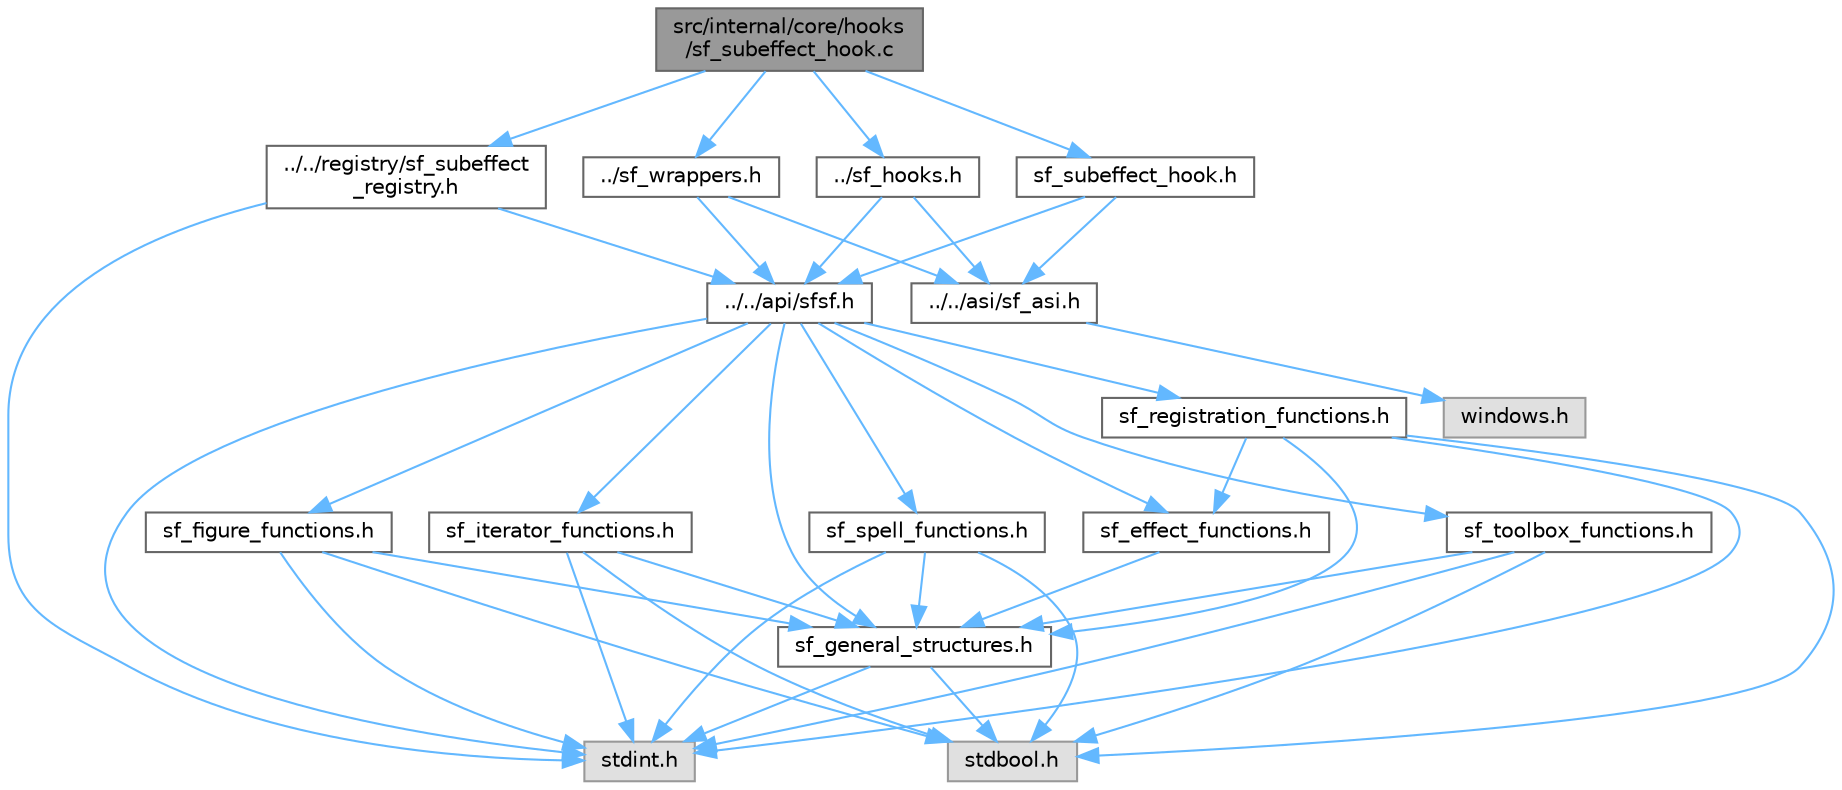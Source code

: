 digraph "src/internal/core/hooks/sf_subeffect_hook.c"
{
 // LATEX_PDF_SIZE
  bgcolor="transparent";
  edge [fontname=Helvetica,fontsize=10,labelfontname=Helvetica,labelfontsize=10];
  node [fontname=Helvetica,fontsize=10,shape=box,height=0.2,width=0.4];
  Node1 [id="Node000001",label="src/internal/core/hooks\l/sf_subeffect_hook.c",height=0.2,width=0.4,color="gray40", fillcolor="grey60", style="filled", fontcolor="black",tooltip=" "];
  Node1 -> Node2 [id="edge1_Node000001_Node000002",color="steelblue1",style="solid",tooltip=" "];
  Node2 [id="Node000002",label="../../registry/sf_subeffect\l_registry.h",height=0.2,width=0.4,color="grey40", fillcolor="white", style="filled",URL="$sf__subeffect__registry_8h.html",tooltip=" "];
  Node2 -> Node3 [id="edge2_Node000002_Node000003",color="steelblue1",style="solid",tooltip=" "];
  Node3 [id="Node000003",label="stdint.h",height=0.2,width=0.4,color="grey60", fillcolor="#E0E0E0", style="filled",tooltip=" "];
  Node2 -> Node4 [id="edge3_Node000002_Node000004",color="steelblue1",style="solid",tooltip=" "];
  Node4 [id="Node000004",label="../../api/sfsf.h",height=0.2,width=0.4,color="grey40", fillcolor="white", style="filled",URL="$sfsf_8h.html",tooltip=" "];
  Node4 -> Node5 [id="edge4_Node000004_Node000005",color="steelblue1",style="solid",tooltip=" "];
  Node5 [id="Node000005",label="sf_general_structures.h",height=0.2,width=0.4,color="grey40", fillcolor="white", style="filled",URL="$sf__general__structures_8h.html",tooltip=" "];
  Node5 -> Node3 [id="edge5_Node000005_Node000003",color="steelblue1",style="solid",tooltip=" "];
  Node5 -> Node6 [id="edge6_Node000005_Node000006",color="steelblue1",style="solid",tooltip=" "];
  Node6 [id="Node000006",label="stdbool.h",height=0.2,width=0.4,color="grey60", fillcolor="#E0E0E0", style="filled",tooltip=" "];
  Node4 -> Node7 [id="edge7_Node000004_Node000007",color="steelblue1",style="solid",tooltip=" "];
  Node7 [id="Node000007",label="sf_figure_functions.h",height=0.2,width=0.4,color="grey40", fillcolor="white", style="filled",URL="$sf__figure__functions_8h.html",tooltip=" "];
  Node7 -> Node3 [id="edge8_Node000007_Node000003",color="steelblue1",style="solid",tooltip=" "];
  Node7 -> Node6 [id="edge9_Node000007_Node000006",color="steelblue1",style="solid",tooltip=" "];
  Node7 -> Node5 [id="edge10_Node000007_Node000005",color="steelblue1",style="solid",tooltip=" "];
  Node4 -> Node8 [id="edge11_Node000004_Node000008",color="steelblue1",style="solid",tooltip=" "];
  Node8 [id="Node000008",label="sf_iterator_functions.h",height=0.2,width=0.4,color="grey40", fillcolor="white", style="filled",URL="$sf__iterator__functions_8h.html",tooltip=" "];
  Node8 -> Node3 [id="edge12_Node000008_Node000003",color="steelblue1",style="solid",tooltip=" "];
  Node8 -> Node6 [id="edge13_Node000008_Node000006",color="steelblue1",style="solid",tooltip=" "];
  Node8 -> Node5 [id="edge14_Node000008_Node000005",color="steelblue1",style="solid",tooltip=" "];
  Node4 -> Node9 [id="edge15_Node000004_Node000009",color="steelblue1",style="solid",tooltip=" "];
  Node9 [id="Node000009",label="sf_spell_functions.h",height=0.2,width=0.4,color="grey40", fillcolor="white", style="filled",URL="$sf__spell__functions_8h.html",tooltip=" "];
  Node9 -> Node3 [id="edge16_Node000009_Node000003",color="steelblue1",style="solid",tooltip=" "];
  Node9 -> Node6 [id="edge17_Node000009_Node000006",color="steelblue1",style="solid",tooltip=" "];
  Node9 -> Node5 [id="edge18_Node000009_Node000005",color="steelblue1",style="solid",tooltip=" "];
  Node4 -> Node10 [id="edge19_Node000004_Node000010",color="steelblue1",style="solid",tooltip=" "];
  Node10 [id="Node000010",label="sf_effect_functions.h",height=0.2,width=0.4,color="grey40", fillcolor="white", style="filled",URL="$sf__effect__functions_8h.html",tooltip=" "];
  Node10 -> Node5 [id="edge20_Node000010_Node000005",color="steelblue1",style="solid",tooltip=" "];
  Node4 -> Node11 [id="edge21_Node000004_Node000011",color="steelblue1",style="solid",tooltip=" "];
  Node11 [id="Node000011",label="sf_toolbox_functions.h",height=0.2,width=0.4,color="grey40", fillcolor="white", style="filled",URL="$sf__toolbox__functions_8h.html",tooltip=" "];
  Node11 -> Node3 [id="edge22_Node000011_Node000003",color="steelblue1",style="solid",tooltip=" "];
  Node11 -> Node6 [id="edge23_Node000011_Node000006",color="steelblue1",style="solid",tooltip=" "];
  Node11 -> Node5 [id="edge24_Node000011_Node000005",color="steelblue1",style="solid",tooltip=" "];
  Node4 -> Node12 [id="edge25_Node000004_Node000012",color="steelblue1",style="solid",tooltip=" "];
  Node12 [id="Node000012",label="sf_registration_functions.h",height=0.2,width=0.4,color="grey40", fillcolor="white", style="filled",URL="$sf__registration__functions_8h.html",tooltip=" "];
  Node12 -> Node3 [id="edge26_Node000012_Node000003",color="steelblue1",style="solid",tooltip=" "];
  Node12 -> Node6 [id="edge27_Node000012_Node000006",color="steelblue1",style="solid",tooltip=" "];
  Node12 -> Node5 [id="edge28_Node000012_Node000005",color="steelblue1",style="solid",tooltip=" "];
  Node12 -> Node10 [id="edge29_Node000012_Node000010",color="steelblue1",style="solid",tooltip=" "];
  Node4 -> Node3 [id="edge30_Node000004_Node000003",color="steelblue1",style="solid",tooltip=" "];
  Node1 -> Node13 [id="edge31_Node000001_Node000013",color="steelblue1",style="solid",tooltip=" "];
  Node13 [id="Node000013",label="../sf_wrappers.h",height=0.2,width=0.4,color="grey40", fillcolor="white", style="filled",URL="$sf__wrappers_8h.html",tooltip=" "];
  Node13 -> Node4 [id="edge32_Node000013_Node000004",color="steelblue1",style="solid",tooltip=" "];
  Node13 -> Node14 [id="edge33_Node000013_Node000014",color="steelblue1",style="solid",tooltip=" "];
  Node14 [id="Node000014",label="../../asi/sf_asi.h",height=0.2,width=0.4,color="grey40", fillcolor="white", style="filled",URL="$sf__asi_8h.html",tooltip=" "];
  Node14 -> Node15 [id="edge34_Node000014_Node000015",color="steelblue1",style="solid",tooltip=" "];
  Node15 [id="Node000015",label="windows.h",height=0.2,width=0.4,color="grey60", fillcolor="#E0E0E0", style="filled",tooltip=" "];
  Node1 -> Node16 [id="edge35_Node000001_Node000016",color="steelblue1",style="solid",tooltip=" "];
  Node16 [id="Node000016",label="../sf_hooks.h",height=0.2,width=0.4,color="grey40", fillcolor="white", style="filled",URL="$sf__hooks_8h.html",tooltip=" "];
  Node16 -> Node4 [id="edge36_Node000016_Node000004",color="steelblue1",style="solid",tooltip=" "];
  Node16 -> Node14 [id="edge37_Node000016_Node000014",color="steelblue1",style="solid",tooltip=" "];
  Node1 -> Node17 [id="edge38_Node000001_Node000017",color="steelblue1",style="solid",tooltip=" "];
  Node17 [id="Node000017",label="sf_subeffect_hook.h",height=0.2,width=0.4,color="grey40", fillcolor="white", style="filled",URL="$sf__subeffect__hook_8h.html",tooltip=" "];
  Node17 -> Node4 [id="edge39_Node000017_Node000004",color="steelblue1",style="solid",tooltip=" "];
  Node17 -> Node14 [id="edge40_Node000017_Node000014",color="steelblue1",style="solid",tooltip=" "];
}
